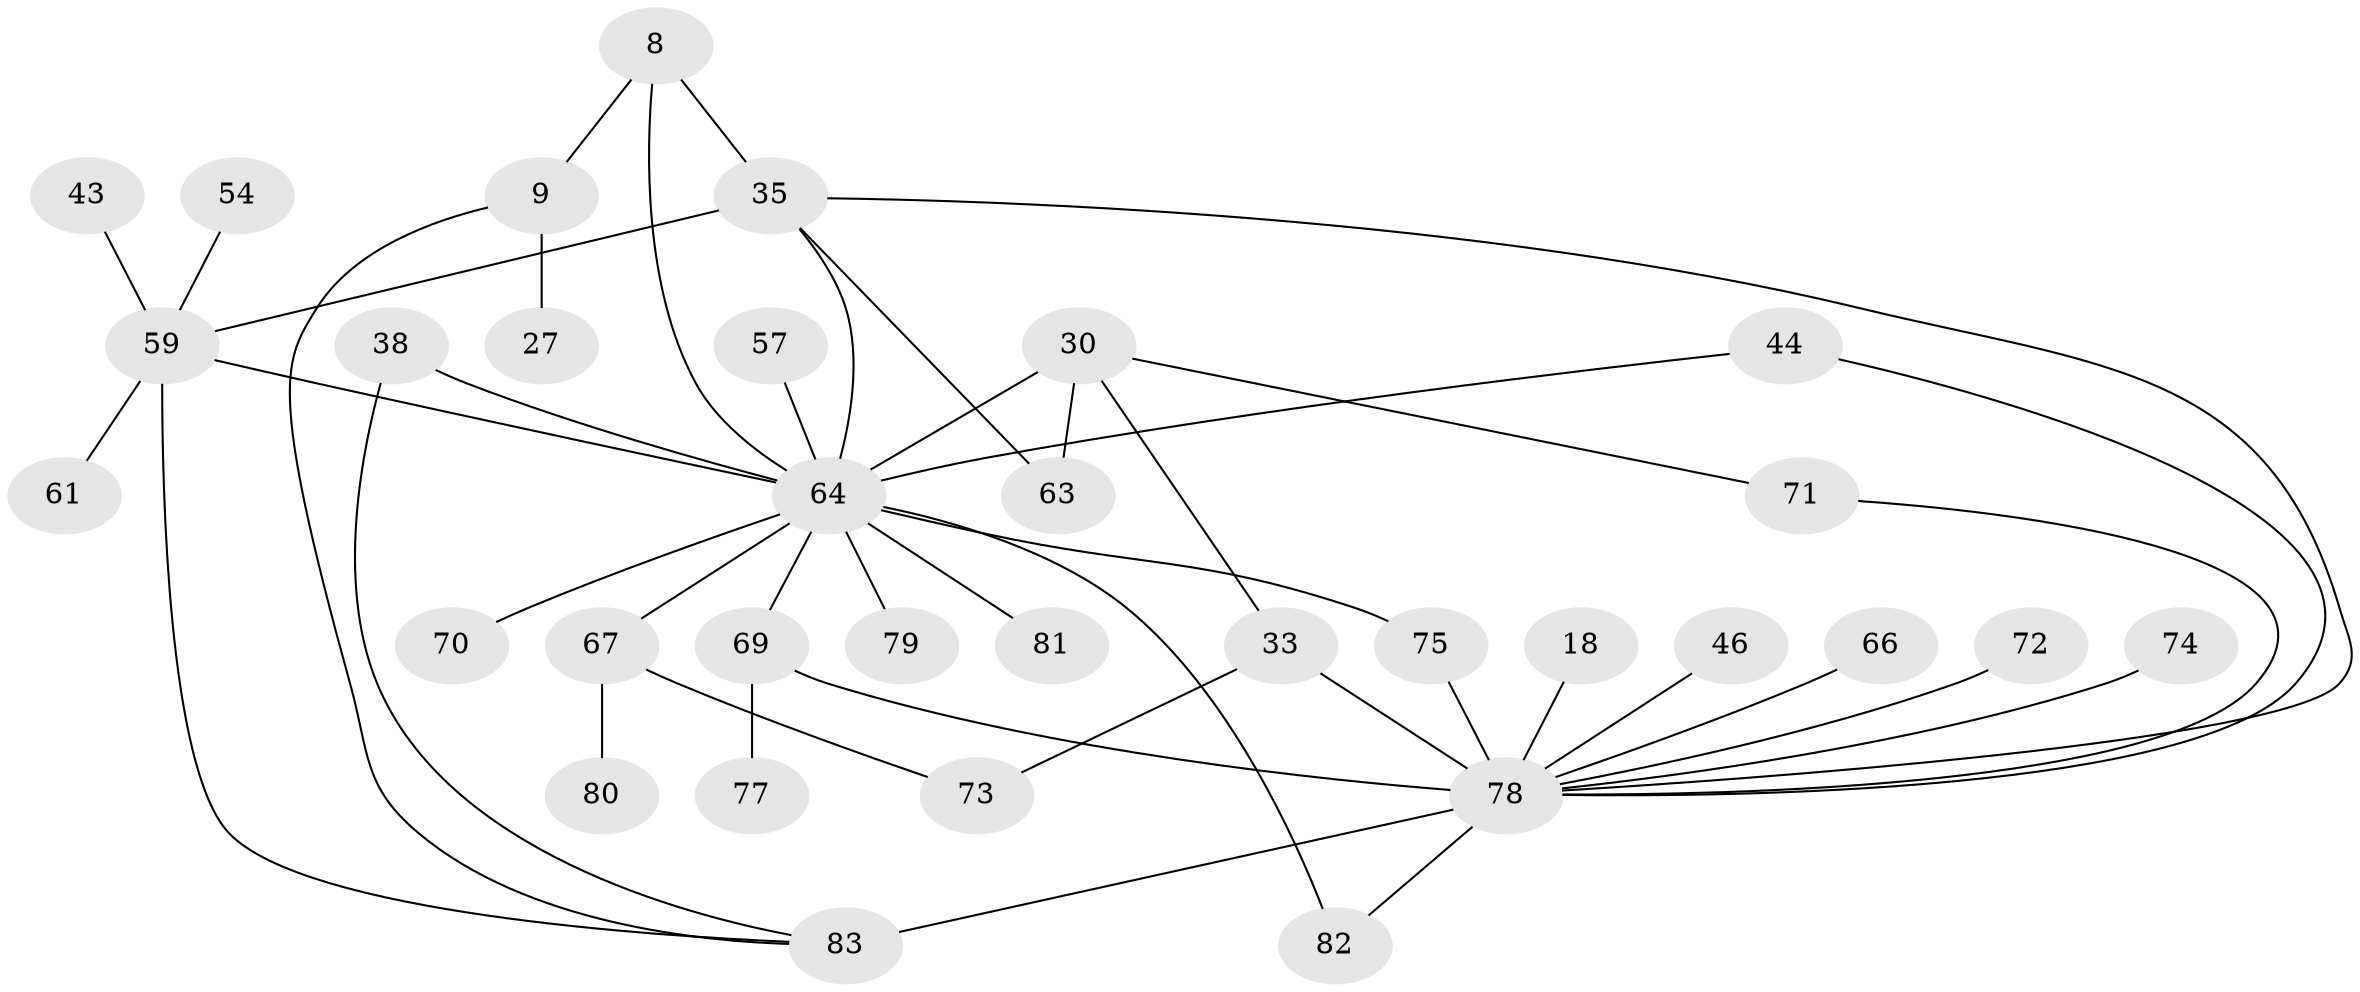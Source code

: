 // original degree distribution, {4: 0.13253012048192772, 5: 0.0963855421686747, 3: 0.20481927710843373, 2: 0.3253012048192771, 1: 0.2289156626506024, 6: 0.012048192771084338}
// Generated by graph-tools (version 1.1) at 2025/44/03/04/25 21:44:28]
// undirected, 33 vertices, 45 edges
graph export_dot {
graph [start="1"]
  node [color=gray90,style=filled];
  8 [super="+1"];
  9 [super="+3"];
  18;
  27;
  30 [super="+28"];
  33;
  35 [super="+10"];
  38;
  43;
  44;
  46;
  54;
  57;
  59 [super="+37+39+52"];
  61;
  63 [super="+55+56"];
  64 [super="+16+34+31+40+23"];
  66;
  67 [super="+48"];
  69 [super="+41+65"];
  70;
  71 [super="+60"];
  72;
  73 [super="+50"];
  74 [super="+19"];
  75 [super="+62"];
  77;
  78 [super="+49+53"];
  79;
  80;
  81;
  82;
  83 [super="+76+68"];
  8 -- 9 [weight=2];
  8 -- 35 [weight=2];
  8 -- 64;
  9 -- 27;
  9 -- 83;
  18 -- 78;
  30 -- 64 [weight=2];
  30 -- 33;
  30 -- 71;
  30 -- 63;
  33 -- 78 [weight=2];
  33 -- 73 [weight=2];
  35 -- 64;
  35 -- 59 [weight=2];
  35 -- 78;
  35 -- 63;
  38 -- 83;
  38 -- 64;
  43 -- 59;
  44 -- 64;
  44 -- 78;
  46 -- 78;
  54 -- 59;
  57 -- 64;
  59 -- 61;
  59 -- 64 [weight=2];
  59 -- 83;
  64 -- 70;
  64 -- 82;
  64 -- 75 [weight=2];
  64 -- 79;
  64 -- 81;
  64 -- 69 [weight=2];
  64 -- 67;
  66 -- 78;
  67 -- 73 [weight=2];
  67 -- 80;
  69 -- 77;
  69 -- 78;
  71 -- 78;
  72 -- 78;
  74 -- 78;
  75 -- 78;
  78 -- 82;
  78 -- 83 [weight=3];
}
